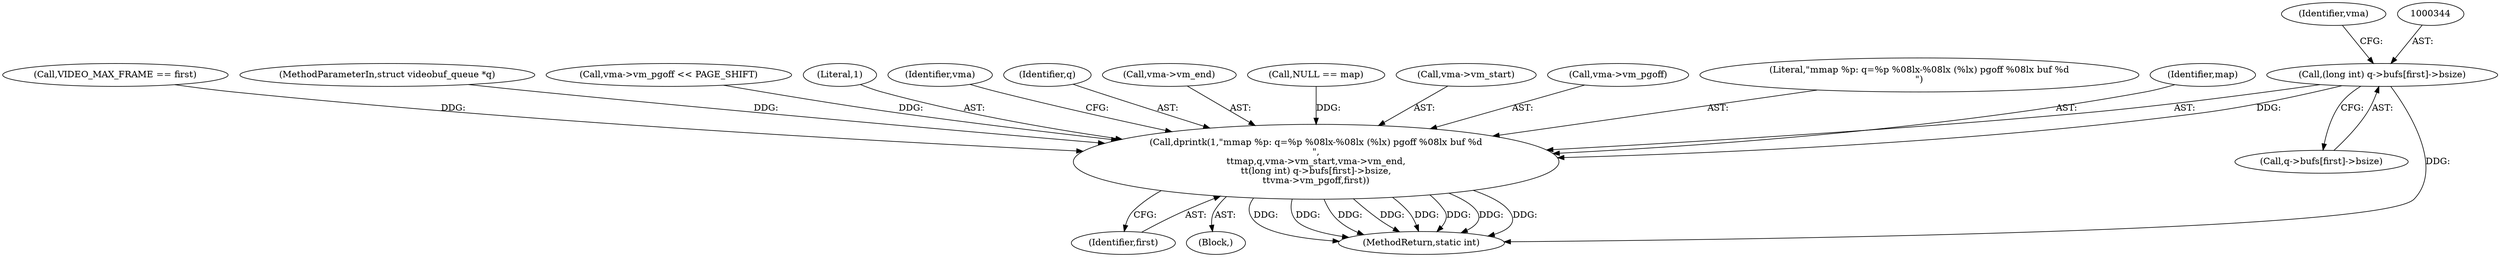 digraph "0_linux_0b29669c065f60501e7289e1950fa2a618962358@array" {
"1000343" [label="(Call,(long int) q->bufs[first]->bsize)"];
"1000332" [label="(Call,dprintk(1,\"mmap %p: q=%p %08lx-%08lx (%lx) pgoff %08lx buf %d\n\",\n\t\tmap,q,vma->vm_start,vma->vm_end,\n\t\t(long int) q->bufs[first]->bsize,\n\t\tvma->vm_pgoff,first))"];
"1000332" [label="(Call,dprintk(1,\"mmap %p: q=%p %08lx-%08lx (%lx) pgoff %08lx buf %d\n\",\n\t\tmap,q,vma->vm_start,vma->vm_end,\n\t\t(long int) q->bufs[first]->bsize,\n\t\tvma->vm_pgoff,first))"];
"1000178" [label="(Call,VIDEO_MAX_FRAME == first)"];
"1000343" [label="(Call,(long int) q->bufs[first]->bsize)"];
"1000104" [label="(MethodParameterIn,struct videobuf_queue *q)"];
"1000114" [label="(Call,vma->vm_pgoff << PAGE_SHIFT)"];
"1000355" [label="(Identifier,first)"];
"1000333" [label="(Literal,1)"];
"1000357" [label="(Identifier,vma)"];
"1000336" [label="(Identifier,q)"];
"1000345" [label="(Call,q->bufs[first]->bsize)"];
"1000340" [label="(Call,vma->vm_end)"];
"1000353" [label="(Identifier,vma)"];
"1000208" [label="(Call,NULL == map)"];
"1000106" [label="(Block,)"];
"1000337" [label="(Call,vma->vm_start)"];
"1000352" [label="(Call,vma->vm_pgoff)"];
"1000334" [label="(Literal,\"mmap %p: q=%p %08lx-%08lx (%lx) pgoff %08lx buf %d\n\")"];
"1000335" [label="(Identifier,map)"];
"1000360" [label="(MethodReturn,static int)"];
"1000343" -> "1000332"  [label="AST: "];
"1000343" -> "1000345"  [label="CFG: "];
"1000344" -> "1000343"  [label="AST: "];
"1000345" -> "1000343"  [label="AST: "];
"1000353" -> "1000343"  [label="CFG: "];
"1000343" -> "1000360"  [label="DDG: "];
"1000343" -> "1000332"  [label="DDG: "];
"1000332" -> "1000106"  [label="AST: "];
"1000332" -> "1000355"  [label="CFG: "];
"1000333" -> "1000332"  [label="AST: "];
"1000334" -> "1000332"  [label="AST: "];
"1000335" -> "1000332"  [label="AST: "];
"1000336" -> "1000332"  [label="AST: "];
"1000337" -> "1000332"  [label="AST: "];
"1000340" -> "1000332"  [label="AST: "];
"1000352" -> "1000332"  [label="AST: "];
"1000355" -> "1000332"  [label="AST: "];
"1000357" -> "1000332"  [label="CFG: "];
"1000332" -> "1000360"  [label="DDG: "];
"1000332" -> "1000360"  [label="DDG: "];
"1000332" -> "1000360"  [label="DDG: "];
"1000332" -> "1000360"  [label="DDG: "];
"1000332" -> "1000360"  [label="DDG: "];
"1000332" -> "1000360"  [label="DDG: "];
"1000332" -> "1000360"  [label="DDG: "];
"1000332" -> "1000360"  [label="DDG: "];
"1000208" -> "1000332"  [label="DDG: "];
"1000104" -> "1000332"  [label="DDG: "];
"1000114" -> "1000332"  [label="DDG: "];
"1000178" -> "1000332"  [label="DDG: "];
}
